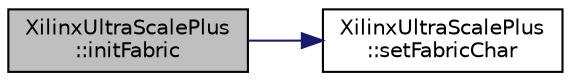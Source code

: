 digraph "XilinxUltraScalePlus::initFabric"
{
 // INTERACTIVE_SVG=YES
 // LATEX_PDF_SIZE
  edge [fontname="Helvetica",fontsize="10",labelfontname="Helvetica",labelfontsize="10"];
  node [fontname="Helvetica",fontsize="10",shape=record];
  rankdir="LR";
  Node1 [label="XilinxUltraScalePlus\l::initFabric",height=0.2,width=0.4,color="black", fillcolor="grey75", style="filled", fontcolor="black",tooltip=" "];
  Node1 -> Node2 [color="midnightblue",fontsize="10",style="solid",fontname="Helvetica"];
  Node2 [label="XilinxUltraScalePlus\l::setFabricChar",height=0.2,width=0.4,color="black", fillcolor="white", style="filled",URL="$classXilinxUltraScalePlus.html#a28e5a449c629c475a19173f9b0a7a18c",tooltip=" "];
}
